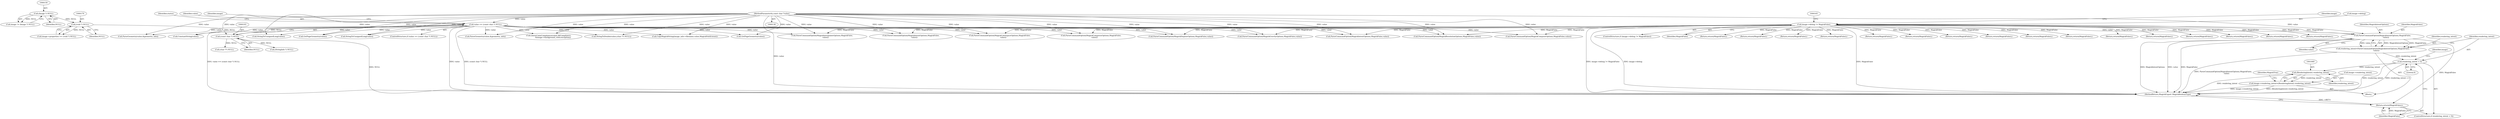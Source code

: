 digraph "0_ImageMagick_b61d35eaccc0a7ddeff8a1c3abfcd0a43ccf210b@pointer" {
"1001054" [label="(Call,ParseCommandOption(MagickIntentOptions,MagickFalse,\n            value))"];
"1000159" [label="(Call,image->debug != MagickFalse)"];
"1000190" [label="(Call,value == (const char *) NULL)"];
"1000141" [label="(MethodParameterIn,const char *value)"];
"1000192" [label="(Call,(const char *) NULL)"];
"1000178" [label="(Call,(void *) NULL)"];
"1000149" [label="(Call,(Image *) NULL)"];
"1001052" [label="(Call,rendering_intent=ParseCommandOption(MagickIntentOptions,MagickFalse,\n            value))"];
"1001059" [label="(Call,rendering_intent < 0)"];
"1001068" [label="(Call,(RenderingIntent) rendering_intent)"];
"1001064" [label="(Call,image->rendering_intent=(RenderingIntent) rendering_intent)"];
"1001062" [label="(Return,return(MagickFalse);)"];
"1000190" [label="(Call,value == (const char *) NULL)"];
"1000679" [label="(Call,ParseCommandOption(MagickGravityOptions,MagickFalse,value))"];
"1000718" [label="(Return,return(MagickFalse);)"];
"1000734" [label="(Call,ParseCommandOption(MagickIntentOptions,MagickFalse,value))"];
"1001156" [label="(Call,ParseCommandOption(MagickResolutionOptions,MagickFalse,value))"];
"1000194" [label="(Identifier,NULL)"];
"1001063" [label="(Identifier,MagickFalse)"];
"1000192" [label="(Call,(const char *) NULL)"];
"1000950" [label="(Call,GetPageGeometry(value))"];
"1001058" [label="(ControlStructure,if (rendering_intent < 0))"];
"1000285" [label="(Return,return(MagickFalse);)"];
"1000645" [label="(Return,return(MagickFalse);)"];
"1000141" [label="(MethodParameterIn,const char *value)"];
"1001064" [label="(Call,image->rendering_intent=(RenderingIntent) rendering_intent)"];
"1001052" [label="(Call,rendering_intent=ParseCommandOption(MagickIntentOptions,MagickFalse,\n            value))"];
"1000200" [label="(Identifier,status)"];
"1000324" [label="(Call,ParseCommandOption(MagickComposeOptions,MagickFalse,value))"];
"1000568" [label="(Call,StringToUnsignedLong(value))"];
"1000934" [label="(Return,return(MagickFalse);)"];
"1000983" [label="(Return,return(MagickFalse);)"];
"1001053" [label="(Identifier,rendering_intent)"];
"1001066" [label="(Identifier,image)"];
"1001070" [label="(Identifier,rendering_intent)"];
"1001126" [label="(Call,GetPageGeometry(value))"];
"1001257" [label="(MethodReturn,MagickExport MagickBooleanType)"];
"1000386" [label="(Call,ParseGeometry(value,&geometry_info))"];
"1001061" [label="(Literal,0)"];
"1000174" [label="(Call,image->properties == (void *) NULL)"];
"1000257" [label="(Call,QueryColorCompliance(value,AllCompliance,\n               &image->background_color,exception))"];
"1000159" [label="(Call,image->debug != MagickFalse)"];
"1000622" [label="(Return,return(MagickFalse);)"];
"1001110" [label="(Return,return(MagickFalse);)"];
"1000191" [label="(Identifier,value)"];
"1001068" [label="(Call,(RenderingIntent) rendering_intent)"];
"1001060" [label="(Identifier,rendering_intent)"];
"1001062" [label="(Return,return(MagickFalse);)"];
"1000217" [label="(Return,return(MagickFalse);)"];
"1000999" [label="(Call,CopyMagickString(image_info->filename,value,MagickPathExtent))"];
"1001057" [label="(Identifier,value)"];
"1001065" [label="(Call,image->rendering_intent)"];
"1001055" [label="(Identifier,MagickIntentOptions)"];
"1000197" [label="(Identifier,image)"];
"1000178" [label="(Call,(void *) NULL)"];
"1001059" [label="(Call,rendering_intent < 0)"];
"1001195" [label="(Return,return(MagickFalse);)"];
"1000792" [label="(Call,ParseCommandOption(MagickInterpolateOptions,MagickFalse,\n            value))"];
"1001217" [label="(Return,return(MagickFalse);)"];
"1000189" [label="(ControlStructure,if (value == (const char *) NULL))"];
"1000176" [label="(Identifier,image)"];
"1001050" [label="(Block,)"];
"1000849" [label="(Return,return(MagickFalse);)"];
"1000242" [label="(Return,return(MagickFalse);)"];
"1000516" [label="(Call,ParseGeometry(value,&geometry_info))"];
"1001253" [label="(Call,ConstantString(value))"];
"1000158" [label="(ControlStructure,if (image->debug != MagickFalse))"];
"1000763" [label="(Call,ParseCommandOption(MagickIntentOptions,MagickFalse,\n            value))"];
"1000180" [label="(Identifier,NULL)"];
"1000163" [label="(Identifier,MagickFalse)"];
"1000297" [label="(Call,ParseCommandOption(MagickColorspaceOptions,MagickFalse,\n            value))"];
"1000866" [label="(Call,StringToUnsignedLong(value))"];
"1000149" [label="(Call,(Image *) NULL)"];
"1000913" [label="(Return,return(MagickFalse);)"];
"1000504" [label="(Return,return(MagickFalse);)"];
"1001072" [label="(Identifier,MagickTrue)"];
"1000828" [label="(Return,return(MagickFalse);)"];
"1001054" [label="(Call,ParseCommandOption(MagickIntentOptions,MagickFalse,\n            value))"];
"1000664" [label="(Call,(char **) NULL)"];
"1001022" [label="(Call,(StringInfo *) NULL)"];
"1000160" [label="(Call,image->debug)"];
"1000353" [label="(Call,ParseCommandOption(MagickCompressOptions,MagickFalse,\n            value))"];
"1000147" [label="(Call,image != (Image *) NULL)"];
"1000582" [label="(Call,ParseCommandOption(MagickDisposeOptions,MagickFalse,value))"];
"1001056" [label="(Identifier,MagickFalse)"];
"1000151" [label="(Identifier,NULL)"];
"1000662" [label="(Call,StringToDouble(value,(char **) NULL))"];
"1001240" [label="(Return,return(MagickFalse);)"];
"1001054" -> "1001052"  [label="AST: "];
"1001054" -> "1001057"  [label="CFG: "];
"1001055" -> "1001054"  [label="AST: "];
"1001056" -> "1001054"  [label="AST: "];
"1001057" -> "1001054"  [label="AST: "];
"1001052" -> "1001054"  [label="CFG: "];
"1001054" -> "1001257"  [label="DDG: MagickIntentOptions"];
"1001054" -> "1001257"  [label="DDG: value"];
"1001054" -> "1001257"  [label="DDG: MagickFalse"];
"1001054" -> "1001052"  [label="DDG: MagickIntentOptions"];
"1001054" -> "1001052"  [label="DDG: MagickFalse"];
"1001054" -> "1001052"  [label="DDG: value"];
"1000159" -> "1001054"  [label="DDG: MagickFalse"];
"1000190" -> "1001054"  [label="DDG: value"];
"1000141" -> "1001054"  [label="DDG: value"];
"1001054" -> "1001062"  [label="DDG: MagickFalse"];
"1000159" -> "1000158"  [label="AST: "];
"1000159" -> "1000163"  [label="CFG: "];
"1000160" -> "1000159"  [label="AST: "];
"1000163" -> "1000159"  [label="AST: "];
"1000165" -> "1000159"  [label="CFG: "];
"1000176" -> "1000159"  [label="CFG: "];
"1000159" -> "1001257"  [label="DDG: image->debug != MagickFalse"];
"1000159" -> "1001257"  [label="DDG: image->debug"];
"1000159" -> "1001257"  [label="DDG: MagickFalse"];
"1000159" -> "1000217"  [label="DDG: MagickFalse"];
"1000159" -> "1000242"  [label="DDG: MagickFalse"];
"1000159" -> "1000285"  [label="DDG: MagickFalse"];
"1000159" -> "1000297"  [label="DDG: MagickFalse"];
"1000159" -> "1000324"  [label="DDG: MagickFalse"];
"1000159" -> "1000353"  [label="DDG: MagickFalse"];
"1000159" -> "1000504"  [label="DDG: MagickFalse"];
"1000159" -> "1000582"  [label="DDG: MagickFalse"];
"1000159" -> "1000622"  [label="DDG: MagickFalse"];
"1000159" -> "1000645"  [label="DDG: MagickFalse"];
"1000159" -> "1000679"  [label="DDG: MagickFalse"];
"1000159" -> "1000718"  [label="DDG: MagickFalse"];
"1000159" -> "1000734"  [label="DDG: MagickFalse"];
"1000159" -> "1000763"  [label="DDG: MagickFalse"];
"1000159" -> "1000792"  [label="DDG: MagickFalse"];
"1000159" -> "1000828"  [label="DDG: MagickFalse"];
"1000159" -> "1000849"  [label="DDG: MagickFalse"];
"1000159" -> "1000913"  [label="DDG: MagickFalse"];
"1000159" -> "1000934"  [label="DDG: MagickFalse"];
"1000159" -> "1000983"  [label="DDG: MagickFalse"];
"1000159" -> "1001110"  [label="DDG: MagickFalse"];
"1000159" -> "1001156"  [label="DDG: MagickFalse"];
"1000159" -> "1001195"  [label="DDG: MagickFalse"];
"1000159" -> "1001217"  [label="DDG: MagickFalse"];
"1000159" -> "1001240"  [label="DDG: MagickFalse"];
"1000190" -> "1000189"  [label="AST: "];
"1000190" -> "1000192"  [label="CFG: "];
"1000191" -> "1000190"  [label="AST: "];
"1000192" -> "1000190"  [label="AST: "];
"1000197" -> "1000190"  [label="CFG: "];
"1000200" -> "1000190"  [label="CFG: "];
"1000190" -> "1001257"  [label="DDG: value == (const char *) NULL"];
"1000190" -> "1001257"  [label="DDG: value"];
"1000190" -> "1001257"  [label="DDG: (const char *) NULL"];
"1000141" -> "1000190"  [label="DDG: value"];
"1000192" -> "1000190"  [label="DDG: NULL"];
"1000190" -> "1000257"  [label="DDG: value"];
"1000190" -> "1000297"  [label="DDG: value"];
"1000190" -> "1000324"  [label="DDG: value"];
"1000190" -> "1000353"  [label="DDG: value"];
"1000190" -> "1000386"  [label="DDG: value"];
"1000190" -> "1000516"  [label="DDG: value"];
"1000190" -> "1000568"  [label="DDG: value"];
"1000190" -> "1000582"  [label="DDG: value"];
"1000190" -> "1000662"  [label="DDG: value"];
"1000190" -> "1000679"  [label="DDG: value"];
"1000190" -> "1000734"  [label="DDG: value"];
"1000190" -> "1000763"  [label="DDG: value"];
"1000190" -> "1000792"  [label="DDG: value"];
"1000190" -> "1000866"  [label="DDG: value"];
"1000190" -> "1000950"  [label="DDG: value"];
"1000190" -> "1000999"  [label="DDG: value"];
"1000190" -> "1001126"  [label="DDG: value"];
"1000190" -> "1001156"  [label="DDG: value"];
"1000190" -> "1001253"  [label="DDG: value"];
"1000141" -> "1000138"  [label="AST: "];
"1000141" -> "1001257"  [label="DDG: value"];
"1000141" -> "1000257"  [label="DDG: value"];
"1000141" -> "1000297"  [label="DDG: value"];
"1000141" -> "1000324"  [label="DDG: value"];
"1000141" -> "1000353"  [label="DDG: value"];
"1000141" -> "1000386"  [label="DDG: value"];
"1000141" -> "1000516"  [label="DDG: value"];
"1000141" -> "1000568"  [label="DDG: value"];
"1000141" -> "1000582"  [label="DDG: value"];
"1000141" -> "1000662"  [label="DDG: value"];
"1000141" -> "1000679"  [label="DDG: value"];
"1000141" -> "1000734"  [label="DDG: value"];
"1000141" -> "1000763"  [label="DDG: value"];
"1000141" -> "1000792"  [label="DDG: value"];
"1000141" -> "1000866"  [label="DDG: value"];
"1000141" -> "1000950"  [label="DDG: value"];
"1000141" -> "1000999"  [label="DDG: value"];
"1000141" -> "1001126"  [label="DDG: value"];
"1000141" -> "1001156"  [label="DDG: value"];
"1000141" -> "1001253"  [label="DDG: value"];
"1000192" -> "1000194"  [label="CFG: "];
"1000193" -> "1000192"  [label="AST: "];
"1000194" -> "1000192"  [label="AST: "];
"1000192" -> "1001257"  [label="DDG: NULL"];
"1000178" -> "1000192"  [label="DDG: NULL"];
"1000192" -> "1000664"  [label="DDG: NULL"];
"1000192" -> "1001022"  [label="DDG: NULL"];
"1000178" -> "1000174"  [label="AST: "];
"1000178" -> "1000180"  [label="CFG: "];
"1000179" -> "1000178"  [label="AST: "];
"1000180" -> "1000178"  [label="AST: "];
"1000174" -> "1000178"  [label="CFG: "];
"1000178" -> "1000174"  [label="DDG: NULL"];
"1000149" -> "1000178"  [label="DDG: NULL"];
"1000149" -> "1000147"  [label="AST: "];
"1000149" -> "1000151"  [label="CFG: "];
"1000150" -> "1000149"  [label="AST: "];
"1000151" -> "1000149"  [label="AST: "];
"1000147" -> "1000149"  [label="CFG: "];
"1000149" -> "1000147"  [label="DDG: NULL"];
"1001052" -> "1001050"  [label="AST: "];
"1001053" -> "1001052"  [label="AST: "];
"1001060" -> "1001052"  [label="CFG: "];
"1001052" -> "1001257"  [label="DDG: ParseCommandOption(MagickIntentOptions,MagickFalse,\n            value)"];
"1001052" -> "1001059"  [label="DDG: rendering_intent"];
"1001059" -> "1001058"  [label="AST: "];
"1001059" -> "1001061"  [label="CFG: "];
"1001060" -> "1001059"  [label="AST: "];
"1001061" -> "1001059"  [label="AST: "];
"1001063" -> "1001059"  [label="CFG: "];
"1001066" -> "1001059"  [label="CFG: "];
"1001059" -> "1001257"  [label="DDG: rendering_intent"];
"1001059" -> "1001257"  [label="DDG: rendering_intent < 0"];
"1001059" -> "1001068"  [label="DDG: rendering_intent"];
"1001068" -> "1001064"  [label="AST: "];
"1001068" -> "1001070"  [label="CFG: "];
"1001069" -> "1001068"  [label="AST: "];
"1001070" -> "1001068"  [label="AST: "];
"1001064" -> "1001068"  [label="CFG: "];
"1001068" -> "1001257"  [label="DDG: rendering_intent"];
"1001068" -> "1001064"  [label="DDG: rendering_intent"];
"1001064" -> "1001050"  [label="AST: "];
"1001065" -> "1001064"  [label="AST: "];
"1001072" -> "1001064"  [label="CFG: "];
"1001064" -> "1001257"  [label="DDG: image->rendering_intent"];
"1001064" -> "1001257"  [label="DDG: (RenderingIntent) rendering_intent"];
"1001062" -> "1001058"  [label="AST: "];
"1001062" -> "1001063"  [label="CFG: "];
"1001063" -> "1001062"  [label="AST: "];
"1001257" -> "1001062"  [label="CFG: "];
"1001062" -> "1001257"  [label="DDG: <RET>"];
"1001063" -> "1001062"  [label="DDG: MagickFalse"];
}
